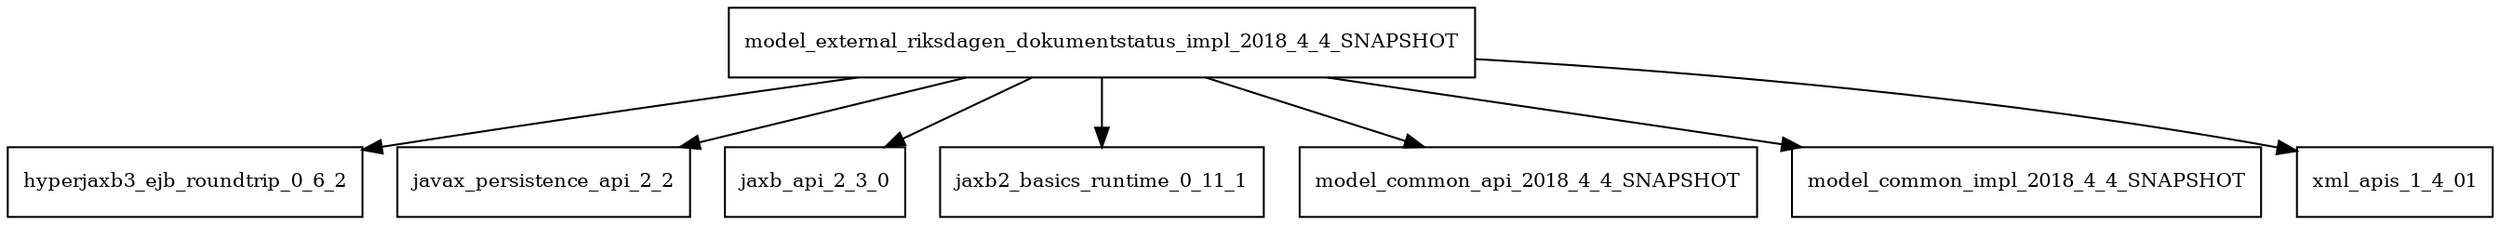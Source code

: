 digraph model_external_riksdagen_dokumentstatus_impl_2018_4_4_SNAPSHOT_dependencies {
  node [shape = box, fontsize=10.0];
  model_external_riksdagen_dokumentstatus_impl_2018_4_4_SNAPSHOT -> hyperjaxb3_ejb_roundtrip_0_6_2;
  model_external_riksdagen_dokumentstatus_impl_2018_4_4_SNAPSHOT -> javax_persistence_api_2_2;
  model_external_riksdagen_dokumentstatus_impl_2018_4_4_SNAPSHOT -> jaxb_api_2_3_0;
  model_external_riksdagen_dokumentstatus_impl_2018_4_4_SNAPSHOT -> jaxb2_basics_runtime_0_11_1;
  model_external_riksdagen_dokumentstatus_impl_2018_4_4_SNAPSHOT -> model_common_api_2018_4_4_SNAPSHOT;
  model_external_riksdagen_dokumentstatus_impl_2018_4_4_SNAPSHOT -> model_common_impl_2018_4_4_SNAPSHOT;
  model_external_riksdagen_dokumentstatus_impl_2018_4_4_SNAPSHOT -> xml_apis_1_4_01;
}
